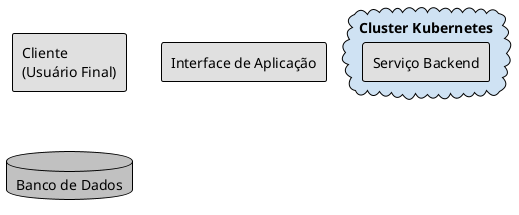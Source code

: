 @startuml
!define RECTANGLE class1
!define CLOUD cloud1
!define DATABASE database1
!define BOX box1

' Estilos
skinparam rectangle {
  BackgroundColor #E0E0E0
  BorderColor Black
  BorderThickness 1
}
skinparam cloud {
  BackgroundColor #CFE2F3
  BorderColor Black
  BorderThickness 1
}
skinparam database {
  BackgroundColor #C1C1C1
  BorderColor Black
  BorderThickness 1
}
skinparam box {
  BackgroundColor #F9F9F9
  BorderColor Black
  BorderThickness 1
}

' Componentes
rectangle "Cliente\n(Usuário Final)" as client
rectangle "Interface de Aplicação" as app_interface

' Cluster Kubernetes
cloud "Cluster Kubernetes" as k8s_cluster {
  rectangle "Serviço Backend" as backend_service
}

database "Banco de Dados" as database

' Interações


@enduml
